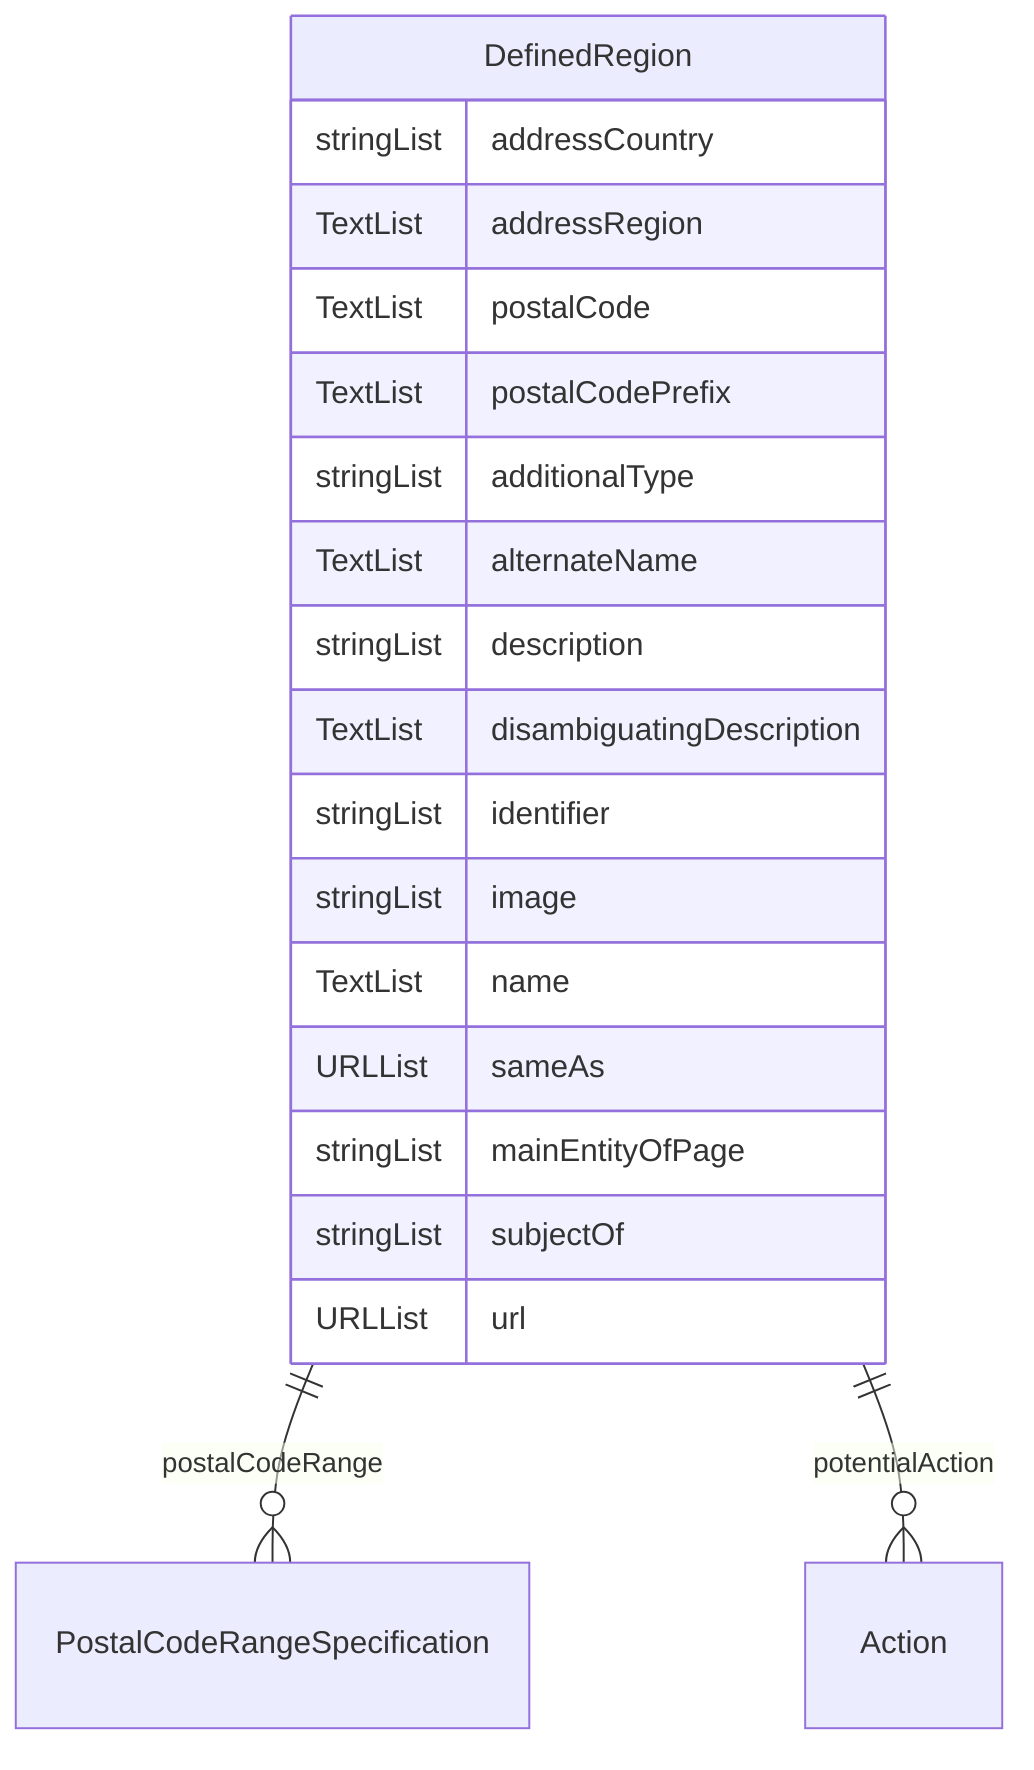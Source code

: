 erDiagram
DefinedRegion {
    stringList addressCountry  
    TextList addressRegion  
    TextList postalCode  
    TextList postalCodePrefix  
    stringList additionalType  
    TextList alternateName  
    stringList description  
    TextList disambiguatingDescription  
    stringList identifier  
    stringList image  
    TextList name  
    URLList sameAs  
    stringList mainEntityOfPage  
    stringList subjectOf  
    URLList url  
}

DefinedRegion ||--}o PostalCodeRangeSpecification : "postalCodeRange"
DefinedRegion ||--}o Action : "potentialAction"